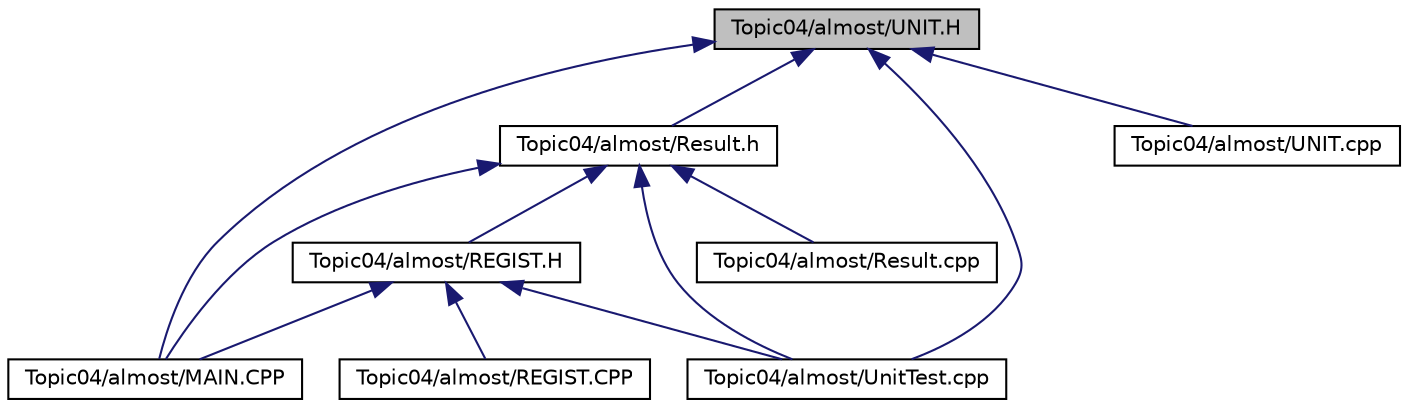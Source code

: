 digraph "Topic04/almost/UNIT.H"
{
  edge [fontname="Helvetica",fontsize="10",labelfontname="Helvetica",labelfontsize="10"];
  node [fontname="Helvetica",fontsize="10",shape=record];
  Node3 [label="Topic04/almost/UNIT.H",height=0.2,width=0.4,color="black", fillcolor="grey75", style="filled", fontcolor="black"];
  Node3 -> Node4 [dir="back",color="midnightblue",fontsize="10",style="solid",fontname="Helvetica"];
  Node4 [label="Topic04/almost/MAIN.CPP",height=0.2,width=0.4,color="black", fillcolor="white", style="filled",URL="$_topic04_2almost_2main_8cpp.html"];
  Node3 -> Node5 [dir="back",color="midnightblue",fontsize="10",style="solid",fontname="Helvetica"];
  Node5 [label="Topic04/almost/Result.h",height=0.2,width=0.4,color="black", fillcolor="white", style="filled",URL="$_topic04_2almost_2_result_8h.html"];
  Node5 -> Node6 [dir="back",color="midnightblue",fontsize="10",style="solid",fontname="Helvetica"];
  Node6 [label="Topic04/almost/REGIST.H",height=0.2,width=0.4,color="black", fillcolor="white", style="filled",URL="$_topic04_2almost_2_r_e_g_i_s_t_8_h.html"];
  Node6 -> Node4 [dir="back",color="midnightblue",fontsize="10",style="solid",fontname="Helvetica"];
  Node6 -> Node7 [dir="back",color="midnightblue",fontsize="10",style="solid",fontname="Helvetica"];
  Node7 [label="Topic04/almost/REGIST.CPP",height=0.2,width=0.4,color="black", fillcolor="white", style="filled",URL="$_topic04_2almost_2_r_e_g_i_s_t_8_c_p_p.html"];
  Node6 -> Node8 [dir="back",color="midnightblue",fontsize="10",style="solid",fontname="Helvetica"];
  Node8 [label="Topic04/almost/UnitTest.cpp",height=0.2,width=0.4,color="black", fillcolor="white", style="filled",URL="$almost_2_unit_test_8cpp.html"];
  Node5 -> Node4 [dir="back",color="midnightblue",fontsize="10",style="solid",fontname="Helvetica"];
  Node5 -> Node9 [dir="back",color="midnightblue",fontsize="10",style="solid",fontname="Helvetica"];
  Node9 [label="Topic04/almost/Result.cpp",height=0.2,width=0.4,color="black", fillcolor="white", style="filled",URL="$_topic04_2almost_2_result_8cpp.html"];
  Node5 -> Node8 [dir="back",color="midnightblue",fontsize="10",style="solid",fontname="Helvetica"];
  Node3 -> Node10 [dir="back",color="midnightblue",fontsize="10",style="solid",fontname="Helvetica"];
  Node10 [label="Topic04/almost/UNIT.cpp",height=0.2,width=0.4,color="black", fillcolor="white", style="filled",URL="$_topic04_2almost_2_u_n_i_t_8cpp.html"];
  Node3 -> Node8 [dir="back",color="midnightblue",fontsize="10",style="solid",fontname="Helvetica"];
}
